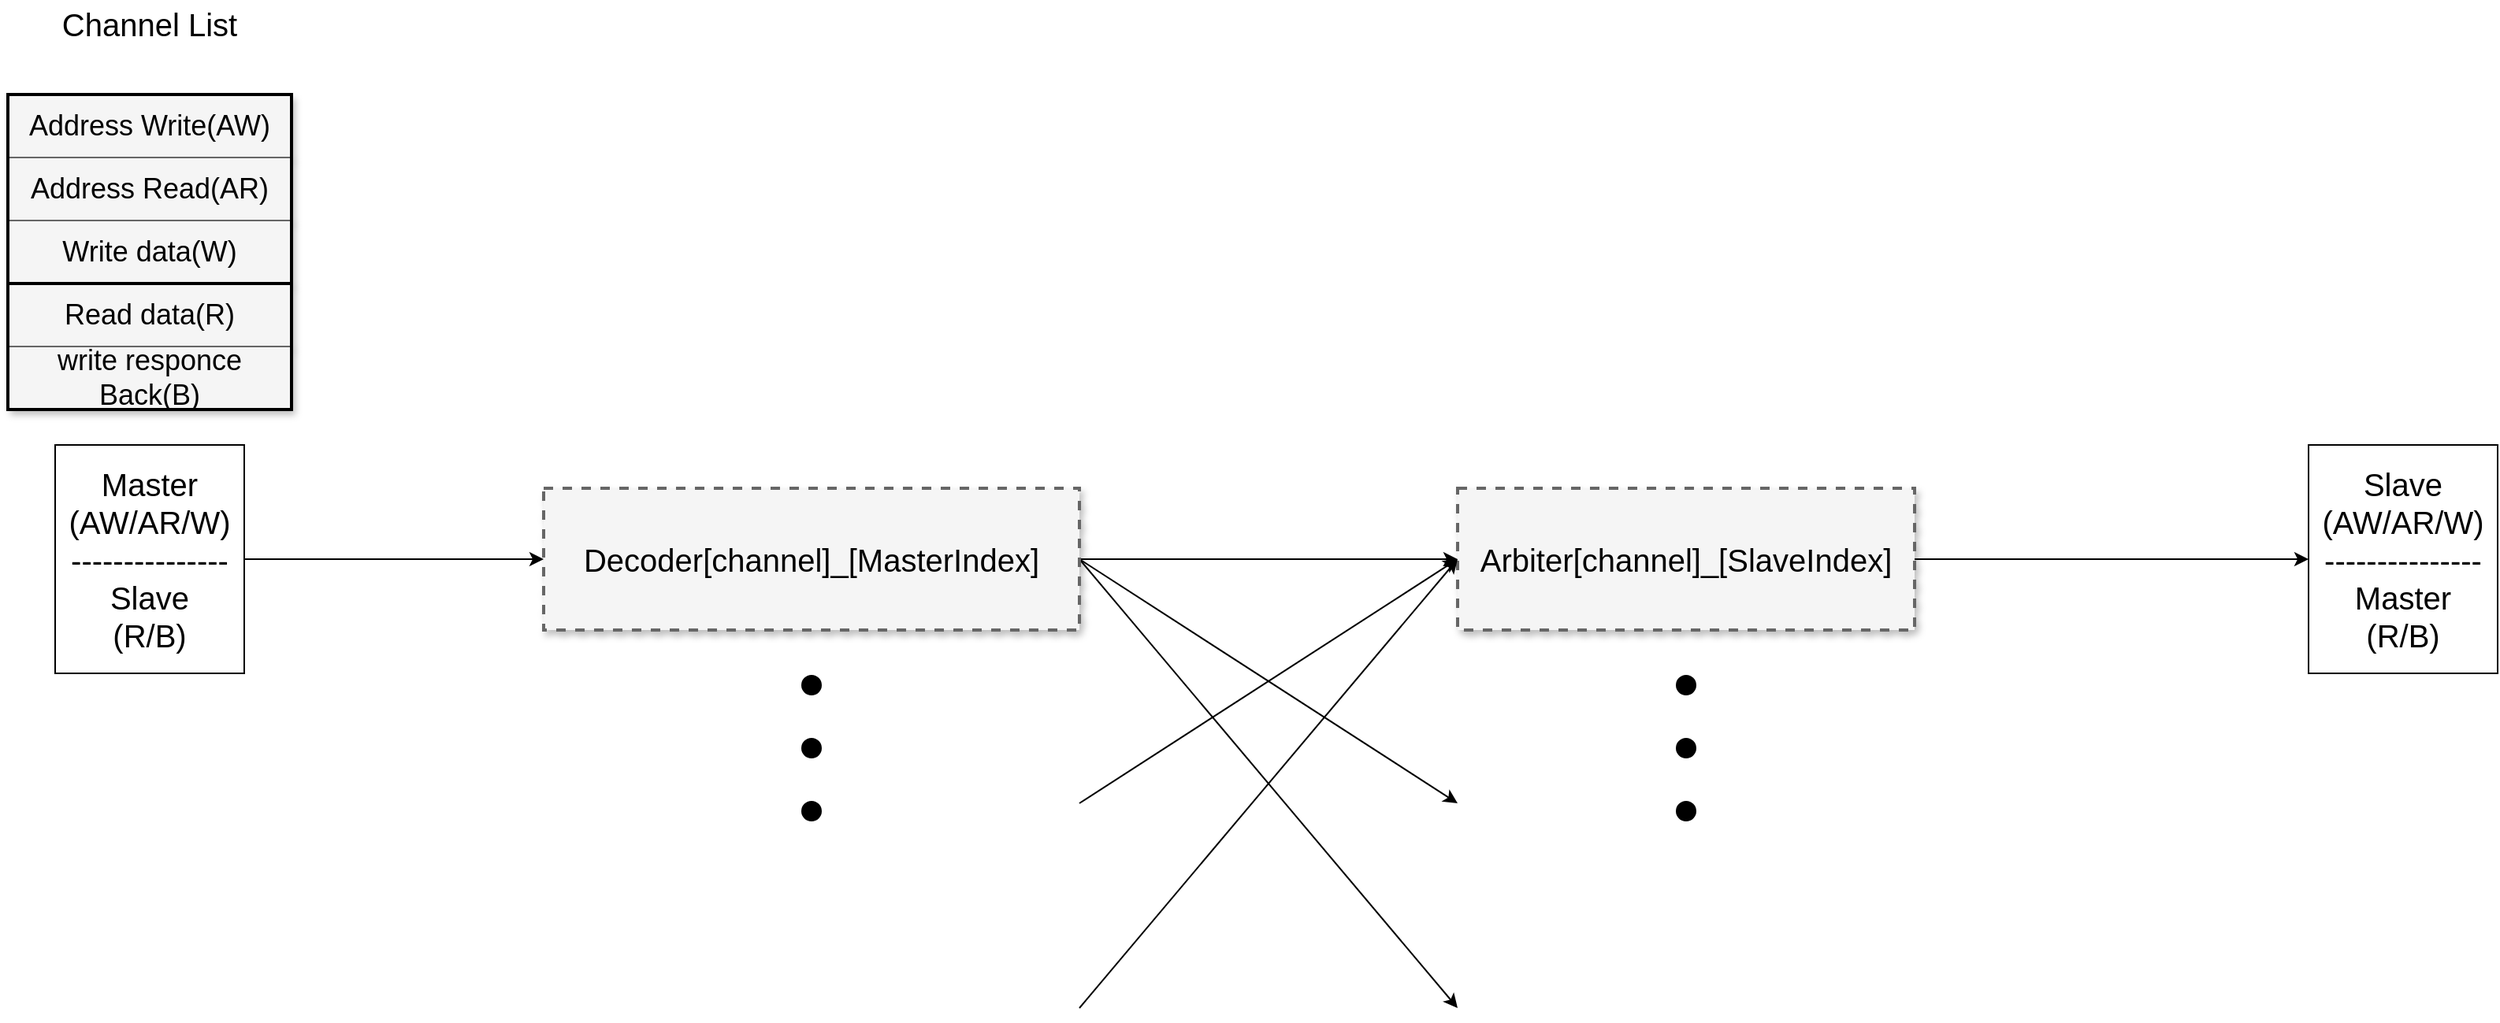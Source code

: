 <mxfile version="15.4.0" type="device"><diagram name="Page-1" id="90a13364-a465-7bf4-72fc-28e22215d7a0"><mxGraphModel dx="2031" dy="1199" grid="1" gridSize="10" guides="1" tooltips="1" connect="1" arrows="1" fold="1" page="1" pageScale="1.5" pageWidth="1169" pageHeight="826" background="none" math="0" shadow="0"><root><mxCell id="0" style=";html=1;"/><mxCell id="1" style=";html=1;" parent="0"/><mxCell id="Un3xpJabwogcIGnDBRz8-30" value="Address Write(AW)" style="whiteSpace=wrap;html=1;shadow=1;fontSize=18;fillColor=#f5f5f5;strokeColor=#666666;" parent="1" vertex="1"><mxGeometry x="40" y="80" width="180" height="40" as="geometry"/></mxCell><mxCell id="Un3xpJabwogcIGnDBRz8-31" value="Address Read(AR)" style="whiteSpace=wrap;html=1;shadow=1;fontSize=18;fillColor=#f5f5f5;strokeColor=#666666;" parent="1" vertex="1"><mxGeometry x="40" y="120" width="180" height="40" as="geometry"/></mxCell><mxCell id="Un3xpJabwogcIGnDBRz8-32" value="Write data(W)" style="whiteSpace=wrap;html=1;shadow=1;fontSize=18;fillColor=#f5f5f5;strokeColor=#666666;" parent="1" vertex="1"><mxGeometry x="40" y="160" width="180" height="40" as="geometry"/></mxCell><mxCell id="Un3xpJabwogcIGnDBRz8-33" value="Read data(R)" style="whiteSpace=wrap;html=1;shadow=1;fontSize=18;fillColor=#f5f5f5;strokeColor=#666666;" parent="1" vertex="1"><mxGeometry x="40" y="200" width="180" height="40" as="geometry"/></mxCell><mxCell id="Un3xpJabwogcIGnDBRz8-34" value="write responce Back(B)" style="whiteSpace=wrap;html=1;shadow=1;fontSize=18;fillColor=#f5f5f5;strokeColor=#666666;" parent="1" vertex="1"><mxGeometry x="40" y="240" width="180" height="40" as="geometry"/></mxCell><mxCell id="Un3xpJabwogcIGnDBRz8-28" value="" style="rounded=0;whiteSpace=wrap;html=1;verticalAlign=top;strokeWidth=2;fillColor=none;" parent="1" vertex="1"><mxGeometry x="40" y="80" width="180" height="120" as="geometry"/></mxCell><mxCell id="Un3xpJabwogcIGnDBRz8-36" value="" style="rounded=0;whiteSpace=wrap;html=1;verticalAlign=top;strokeWidth=2;fillColor=none;" parent="1" vertex="1"><mxGeometry x="40" y="200" width="180" height="80" as="geometry"/></mxCell><mxCell id="4iwtzQCpymBLF6pvLI_5-24" style="edgeStyle=orthogonalEdgeStyle;rounded=0;orthogonalLoop=1;jettySize=auto;html=1;fontSize=20;" edge="1" parent="1" source="Un3xpJabwogcIGnDBRz8-111" target="4iwtzQCpymBLF6pvLI_5-39"><mxGeometry relative="1" as="geometry"><mxPoint x="1490" y="375" as="targetPoint"/></mxGeometry></mxCell><mxCell id="Un3xpJabwogcIGnDBRz8-111" value="Arbiter[channel]_[SlaveIndex]" style="whiteSpace=wrap;html=1;shadow=1;fontSize=20;fillColor=#f5f5f5;strokeColor=#666666;strokeWidth=2;dashed=1;verticalAlign=middle;spacing=7;align=center;" parent="1" vertex="1"><mxGeometry x="960" y="330" width="290" height="90" as="geometry"/></mxCell><mxCell id="4iwtzQCpymBLF6pvLI_5-23" style="edgeStyle=orthogonalEdgeStyle;rounded=0;orthogonalLoop=1;jettySize=auto;html=1;fontSize=20;" edge="1" parent="1" source="4iwtzQCpymBLF6pvLI_5-18" target="Un3xpJabwogcIGnDBRz8-111"><mxGeometry relative="1" as="geometry"/></mxCell><mxCell id="4iwtzQCpymBLF6pvLI_5-26" style="rounded=0;orthogonalLoop=1;jettySize=auto;html=1;fontSize=20;exitX=1;exitY=0.5;exitDx=0;exitDy=0;" edge="1" parent="1" source="4iwtzQCpymBLF6pvLI_5-18"><mxGeometry relative="1" as="geometry"><mxPoint x="960" y="530" as="targetPoint"/><mxPoint x="730" y="380" as="sourcePoint"/></mxGeometry></mxCell><mxCell id="4iwtzQCpymBLF6pvLI_5-27" style="edgeStyle=none;rounded=0;orthogonalLoop=1;jettySize=auto;html=1;fontSize=20;exitX=1;exitY=0.5;exitDx=0;exitDy=0;" edge="1" parent="1" source="4iwtzQCpymBLF6pvLI_5-18"><mxGeometry relative="1" as="geometry"><mxPoint x="960.0" y="660" as="targetPoint"/></mxGeometry></mxCell><mxCell id="4iwtzQCpymBLF6pvLI_5-28" style="edgeStyle=none;rounded=0;orthogonalLoop=1;jettySize=auto;html=1;fontSize=20;entryX=0;entryY=0.5;entryDx=0;entryDy=0;" edge="1" parent="1" target="Un3xpJabwogcIGnDBRz8-111"><mxGeometry relative="1" as="geometry"><mxPoint x="930.0" y="430" as="targetPoint"/><mxPoint x="720" y="530" as="sourcePoint"/></mxGeometry></mxCell><mxCell id="4iwtzQCpymBLF6pvLI_5-29" style="edgeStyle=none;rounded=0;orthogonalLoop=1;jettySize=auto;html=1;fontSize=20;entryX=0;entryY=0.5;entryDx=0;entryDy=0;" edge="1" parent="1" target="Un3xpJabwogcIGnDBRz8-111"><mxGeometry relative="1" as="geometry"><mxPoint x="990.0" y="490" as="targetPoint"/><mxPoint x="720" y="660" as="sourcePoint"/></mxGeometry></mxCell><mxCell id="4iwtzQCpymBLF6pvLI_5-18" value="Decoder[channel]_[MasterIndex]" style="whiteSpace=wrap;html=1;shadow=1;fontSize=20;fillColor=#f5f5f5;strokeColor=#666666;strokeWidth=2;dashed=1;verticalAlign=middle;spacing=7;align=center;" vertex="1" parent="1"><mxGeometry x="380" y="330" width="340" height="90" as="geometry"/></mxCell><mxCell id="4iwtzQCpymBLF6pvLI_5-22" style="edgeStyle=orthogonalEdgeStyle;rounded=0;orthogonalLoop=1;jettySize=auto;html=1;fontSize=20;" edge="1" parent="1" source="4iwtzQCpymBLF6pvLI_5-20" target="4iwtzQCpymBLF6pvLI_5-18"><mxGeometry relative="1" as="geometry"/></mxCell><mxCell id="4iwtzQCpymBLF6pvLI_5-20" value="Master&lt;br&gt;(AW/AR/W)&lt;br&gt;---------------&lt;br&gt;Slave&lt;br&gt;(R/B)" style="rounded=0;whiteSpace=wrap;html=1;align=center;verticalAlign=middle;fontSize=20;" vertex="1" parent="1"><mxGeometry x="70" y="302.5" width="120" height="145" as="geometry"/></mxCell><mxCell id="4iwtzQCpymBLF6pvLI_5-30" value="" style="ellipse;whiteSpace=wrap;html=1;aspect=fixed;fontSize=20;align=center;verticalAlign=middle;strokeWidth=3;fillColor=#000000;" vertex="1" parent="1"><mxGeometry x="545" y="490" width="10" height="10" as="geometry"/></mxCell><mxCell id="4iwtzQCpymBLF6pvLI_5-32" value="" style="ellipse;whiteSpace=wrap;html=1;aspect=fixed;fontSize=20;align=center;verticalAlign=middle;strokeWidth=3;fillColor=#000000;" vertex="1" parent="1"><mxGeometry x="545" y="530" width="10" height="10" as="geometry"/></mxCell><mxCell id="4iwtzQCpymBLF6pvLI_5-33" value="" style="ellipse;whiteSpace=wrap;html=1;aspect=fixed;fontSize=20;align=center;verticalAlign=middle;strokeWidth=3;fillColor=#000000;" vertex="1" parent="1"><mxGeometry x="545" y="450" width="10" height="10" as="geometry"/></mxCell><mxCell id="4iwtzQCpymBLF6pvLI_5-34" value="" style="ellipse;whiteSpace=wrap;html=1;aspect=fixed;fontSize=20;align=center;verticalAlign=middle;strokeWidth=3;fillColor=#000000;" vertex="1" parent="1"><mxGeometry x="1100" y="490" width="10" height="10" as="geometry"/></mxCell><mxCell id="4iwtzQCpymBLF6pvLI_5-35" value="" style="ellipse;whiteSpace=wrap;html=1;aspect=fixed;fontSize=20;align=center;verticalAlign=middle;strokeWidth=3;fillColor=#000000;" vertex="1" parent="1"><mxGeometry x="1100" y="530" width="10" height="10" as="geometry"/></mxCell><mxCell id="4iwtzQCpymBLF6pvLI_5-36" value="" style="ellipse;whiteSpace=wrap;html=1;aspect=fixed;fontSize=20;align=center;verticalAlign=middle;strokeWidth=3;fillColor=#000000;" vertex="1" parent="1"><mxGeometry x="1100" y="450" width="10" height="10" as="geometry"/></mxCell><mxCell id="4iwtzQCpymBLF6pvLI_5-38" value="Channel List" style="text;html=1;strokeColor=none;fillColor=none;align=center;verticalAlign=middle;whiteSpace=wrap;rounded=0;fontSize=20;" vertex="1" parent="1"><mxGeometry x="60" y="20" width="140" height="30" as="geometry"/></mxCell><mxCell id="4iwtzQCpymBLF6pvLI_5-39" value="Slave&lt;br&gt;(AW/AR/W)&lt;br&gt;---------------&lt;br&gt;Master&lt;br&gt;(R/B)" style="rounded=0;whiteSpace=wrap;html=1;align=center;verticalAlign=middle;fontSize=20;" vertex="1" parent="1"><mxGeometry x="1500" y="302.5" width="120" height="145" as="geometry"/></mxCell><mxCell id="4iwtzQCpymBLF6pvLI_5-40" style="edgeStyle=none;rounded=0;orthogonalLoop=1;jettySize=auto;html=1;entryX=0;entryY=0.5;entryDx=0;entryDy=0;fontSize=20;" edge="1" parent="1" source="4iwtzQCpymBLF6pvLI_5-39" target="4iwtzQCpymBLF6pvLI_5-39"><mxGeometry relative="1" as="geometry"/></mxCell></root></mxGraphModel></diagram></mxfile>